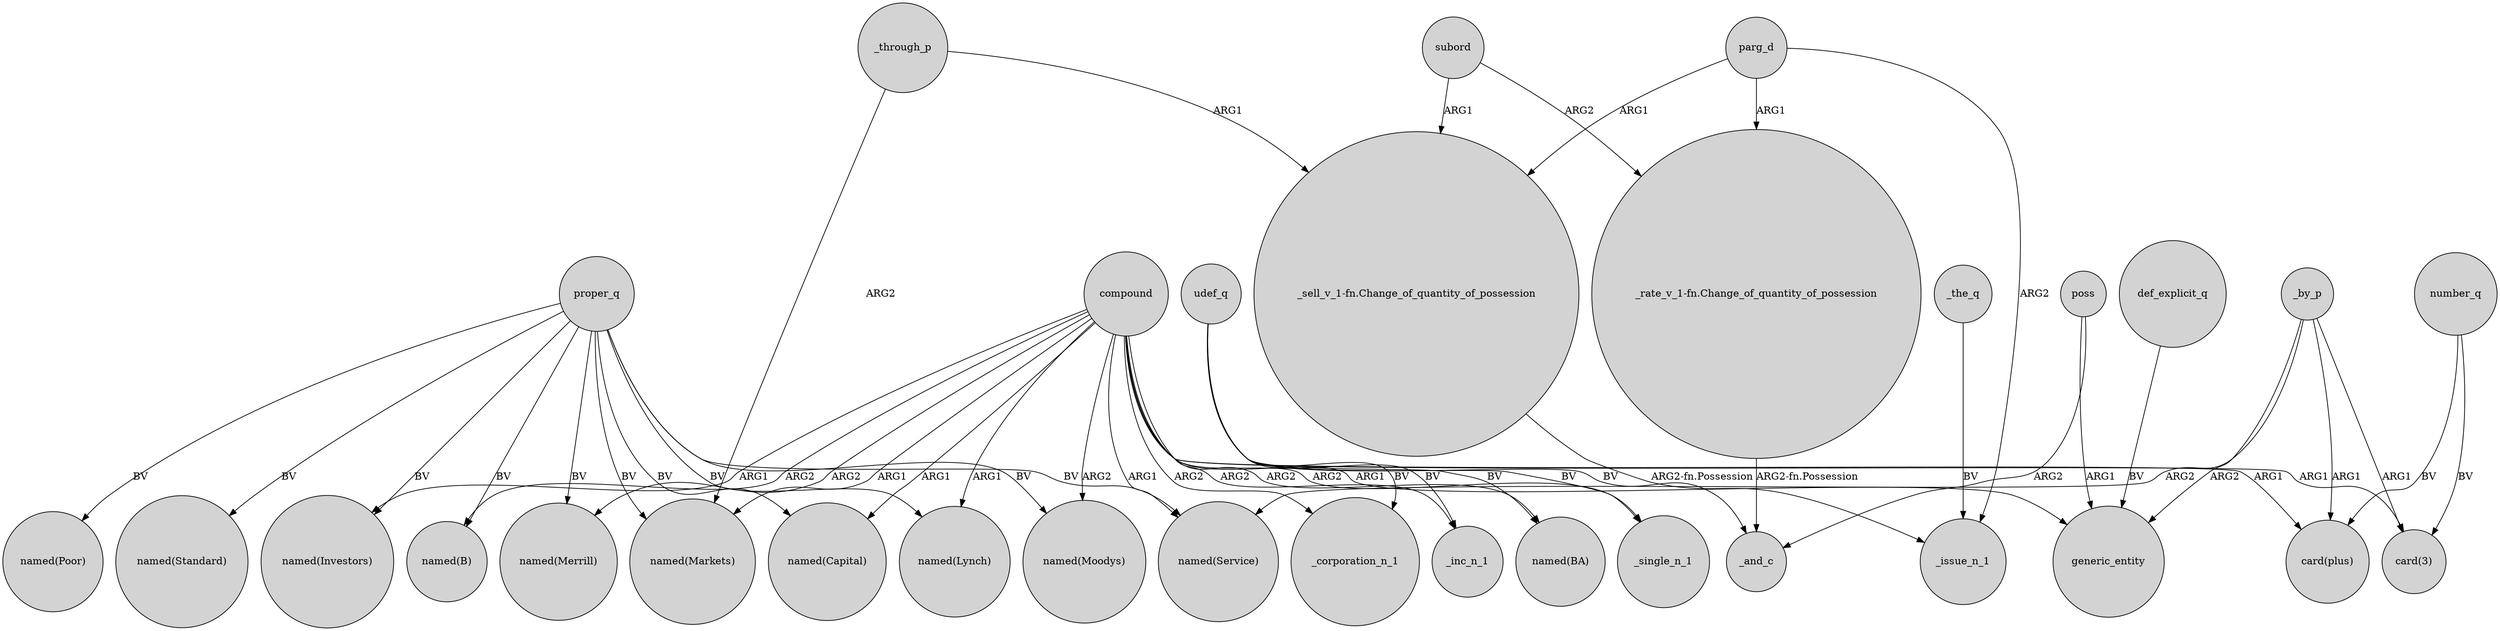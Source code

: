 digraph {
	node [shape=circle style=filled]
	compound -> "named(B)" [label=ARG2]
	number_q -> "card(plus)" [label=BV]
	def_explicit_q -> generic_entity [label=BV]
	_through_p -> "named(Markets)" [label=ARG2]
	"_sell_v_1-fn.Change_of_quantity_of_possession" -> _issue_n_1 [label="ARG2-fn.Possession"]
	proper_q -> "named(Poor)" [label=BV]
	proper_q -> "named(Merrill)" [label=BV]
	compound -> "card(3)" [label=ARG1]
	proper_q -> "named(Capital)" [label=BV]
	proper_q -> "named(Moodys)" [label=BV]
	compound -> "named(Investors)" [label=ARG1]
	udef_q -> _and_c [label=BV]
	subord -> "_sell_v_1-fn.Change_of_quantity_of_possession" [label=ARG1]
	proper_q -> "named(Service)" [label=BV]
	parg_d -> "_sell_v_1-fn.Change_of_quantity_of_possession" [label=ARG1]
	proper_q -> "named(B)" [label=BV]
	poss -> generic_entity [label=ARG1]
	compound -> "named(Merrill)" [label=ARG2]
	_by_p -> "named(Service)" [label=ARG2]
	udef_q -> _inc_n_1 [label=BV]
	poss -> _and_c [label=ARG2]
	compound -> generic_entity [label=ARG1]
	compound -> "named(Service)" [label=ARG1]
	compound -> _inc_n_1 [label=ARG2]
	udef_q -> "named(BA)" [label=BV]
	subord -> "_rate_v_1-fn.Change_of_quantity_of_possession" [label=ARG2]
	_by_p -> generic_entity [label=ARG2]
	"_rate_v_1-fn.Change_of_quantity_of_possession" -> _and_c [label="ARG2-fn.Possession"]
	compound -> _single_n_1 [label=ARG2]
	_by_p -> "card(3)" [label=ARG1]
	_by_p -> "card(plus)" [label=ARG1]
	compound -> "named(Markets)" [label=ARG1]
	compound -> "named(BA)" [label=ARG2]
	proper_q -> "named(Lynch)" [label=BV]
	proper_q -> "named(Standard)" [label=BV]
	udef_q -> _single_n_1 [label=BV]
	parg_d -> "_rate_v_1-fn.Change_of_quantity_of_possession" [label=ARG1]
	proper_q -> "named(Markets)" [label=BV]
	compound -> "named(Lynch)" [label=ARG1]
	compound -> "card(plus)" [label=ARG1]
	compound -> _corporation_n_1 [label=ARG2]
	udef_q -> _corporation_n_1 [label=BV]
	parg_d -> _issue_n_1 [label=ARG2]
	_through_p -> "_sell_v_1-fn.Change_of_quantity_of_possession" [label=ARG1]
	proper_q -> "named(Investors)" [label=BV]
	compound -> "named(Capital)" [label=ARG1]
	number_q -> "card(3)" [label=BV]
	compound -> "named(Moodys)" [label=ARG2]
	_the_q -> _issue_n_1 [label=BV]
}
